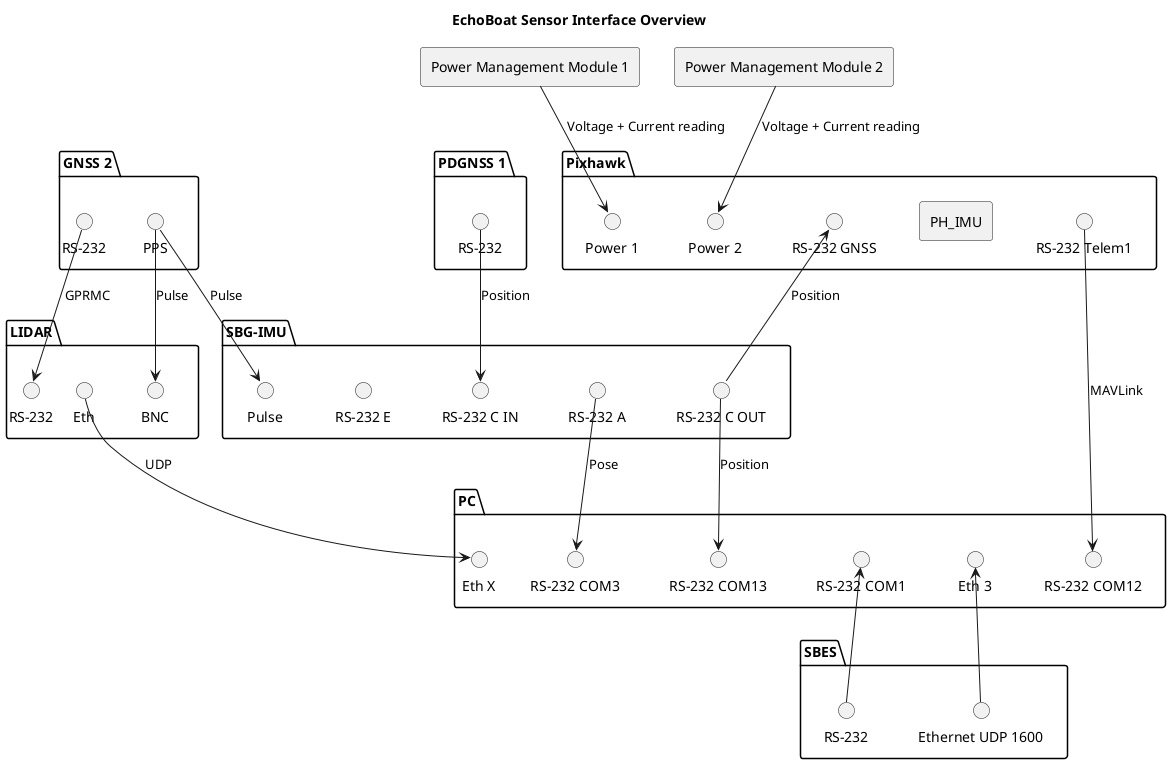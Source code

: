 @startuml
title "EchoBoat Sensor Interface Overview"
skinparam componentStyle rectangle
' skinparam linetype ortho

package "SBES"{
    () "Ethernet UDP 1600" as SBESUDP
    () "RS-232" as SBESRS232
}

package "Pixhawk" {
    component "PH_IMU" as PHIMU
    () "RS-232 Telem1" as PHTelem1
    () "RS-232 GNSS" as PHGPS
    () "Power 1" as PHPM1
    () "Power 2" as PHPM2
}

package "PC" {
    () "RS-232 COM1" as PC1
    () "RS-232 COM3" as PC3
    () "RS-232 COM12" as PC12
    () "RS-232 COM13" as PC13
    () "Eth 3" as PCETHER3
    () "Eth X" as PCETHERX
}

together {
    component "Power Management Module 1" as PM1
    component "Power Management Module 2" as PM2
}

package "PDGNSS 1" {
    () "RS-232" as GNSS
}

package "GNSS 2" {
    () "PPS" as PPS
    () "RS-232" as GPRMC
}

package "SBG-IMU" {
    () "RS-232 A" as SBGA
    () "RS-232 C IN" as SBGCIN
    () "RS-232 C OUT" as SBGCOUT
    () "RS-232 E" as SBGD
    () "Pulse" as SBGPPS
}

package "LIDAR" {
    () "Eth" as LIDARETH
    () "BNC" as LIDARPPS
    () "RS-232" as LIDARGPS
}

SBESUDP -up-> PCETHER3
SBESRS232 -up-> PC1
PHTelem1 -down-> PC12 : MAVLink
PM1 -down-> PHPM1 : Voltage + Current reading
PM2 -down-> PHPM2 : Voltage + Current reading

SBGA -down-> PC3 : Pose
SBGCOUT -down-> PC13 : Position
SBGCOUT -up-> PHGPS : Position
GNSS -down-> SBGCIN : Position

PPS -down-> LIDARPPS : Pulse
PPS -down-> SBGPPS : Pulse
GPRMC -> LIDARGPS : GPRMC

LIDARETH -> PCETHERX: UDP

' hide @unlinked
@enduml